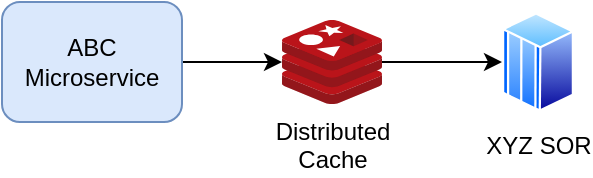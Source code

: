 <mxfile version="20.7.4" type="device"><diagram id="xf9dKR1skgnBcumQ67uw" name="Page-1"><mxGraphModel dx="1366" dy="1513" grid="1" gridSize="10" guides="1" tooltips="1" connect="1" arrows="1" fold="1" page="1" pageScale="1" pageWidth="850" pageHeight="1100" math="0" shadow="0"><root><mxCell id="0"/><mxCell id="1" parent="0"/><mxCell id="Z-ixlpzSSp4_42Tf6PBM-1" value="XYZ SOR" style="aspect=fixed;perimeter=ellipsePerimeter;html=1;align=center;shadow=0;dashed=0;spacingTop=3;image;image=img/lib/active_directory/mainframe_host.svg;" vertex="1" parent="1"><mxGeometry x="300" y="390" width="36" height="50" as="geometry"/></mxCell><mxCell id="Z-ixlpzSSp4_42Tf6PBM-6" style="edgeStyle=orthogonalEdgeStyle;rounded=0;orthogonalLoop=1;jettySize=auto;html=1;" edge="1" parent="1" source="Z-ixlpzSSp4_42Tf6PBM-2" target="Z-ixlpzSSp4_42Tf6PBM-1"><mxGeometry relative="1" as="geometry"/></mxCell><mxCell id="Z-ixlpzSSp4_42Tf6PBM-2" value="Distributed&lt;br&gt;Cache" style="sketch=0;aspect=fixed;html=1;points=[];align=center;image;fontSize=12;image=img/lib/mscae/Cache_Redis_Product.svg;" vertex="1" parent="1"><mxGeometry x="190" y="394" width="50" height="42" as="geometry"/></mxCell><mxCell id="Z-ixlpzSSp4_42Tf6PBM-5" style="edgeStyle=orthogonalEdgeStyle;rounded=0;orthogonalLoop=1;jettySize=auto;html=1;" edge="1" parent="1" source="Z-ixlpzSSp4_42Tf6PBM-4" target="Z-ixlpzSSp4_42Tf6PBM-2"><mxGeometry relative="1" as="geometry"/></mxCell><mxCell id="Z-ixlpzSSp4_42Tf6PBM-4" value="ABC&lt;br&gt;Microservice" style="rounded=1;whiteSpace=wrap;html=1;fillColor=#dae8fc;strokeColor=#6c8ebf;" vertex="1" parent="1"><mxGeometry x="50" y="385" width="90" height="60" as="geometry"/></mxCell></root></mxGraphModel></diagram></mxfile>